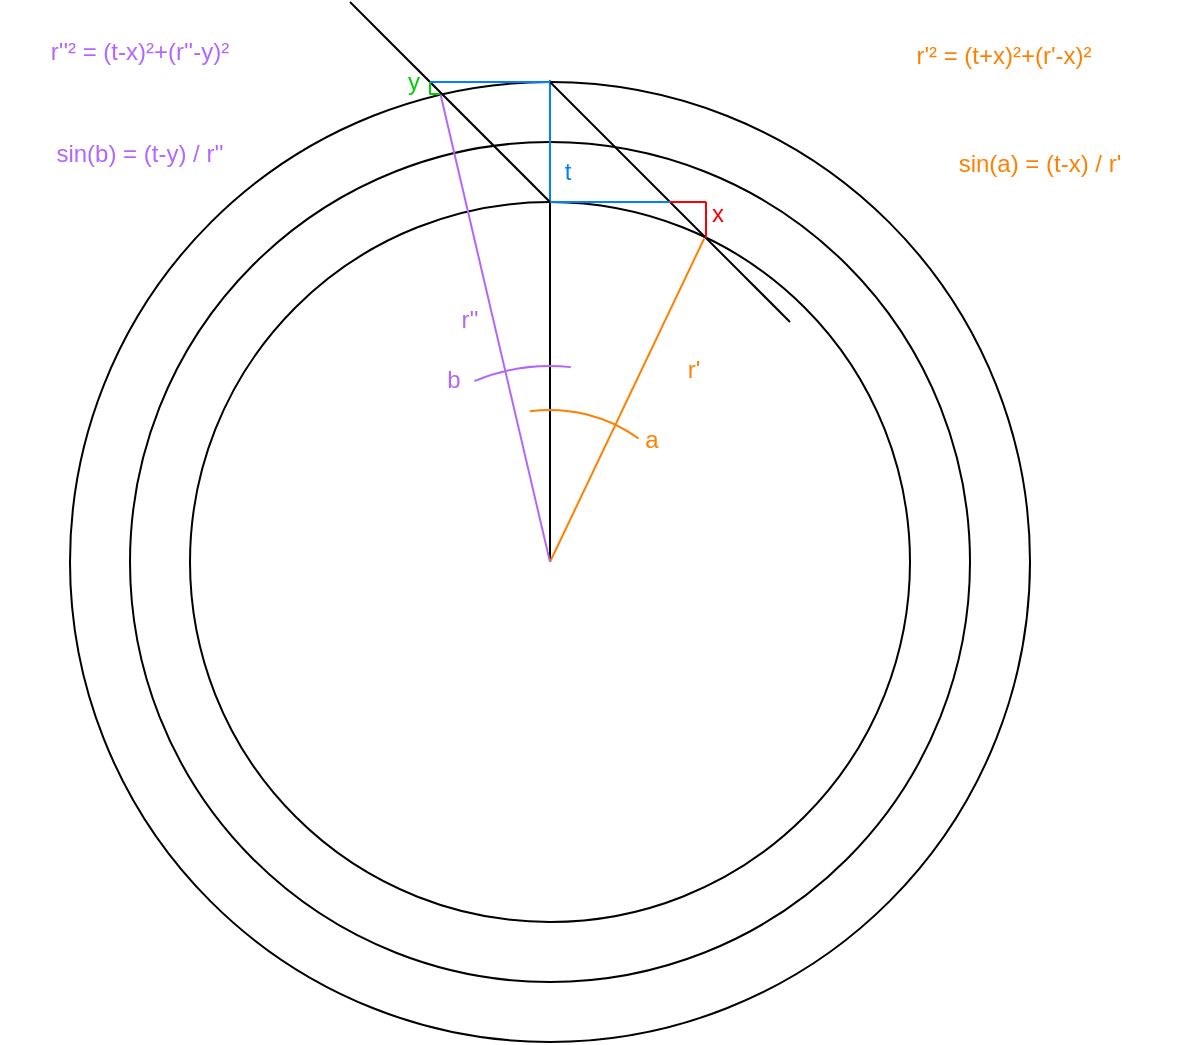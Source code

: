 <mxfile>
    <diagram id="nibq977Kll4PRza0osAM" name="Page-1">
        <mxGraphModel dx="447" dy="173" grid="0" gridSize="10" guides="1" tooltips="1" connect="1" arrows="1" fold="1" page="1" pageScale="1" pageWidth="827" pageHeight="1169" math="0" shadow="0">
            <root>
                <mxCell id="0"/>
                <mxCell id="1" parent="0"/>
                <mxCell id="2hWbYIq1Uc0OhP_mjoWG-4" value="" style="ellipse;whiteSpace=wrap;html=1;aspect=fixed;fillColor=none;" parent="1" vertex="1">
                    <mxGeometry x="120" y="120" width="480" height="480" as="geometry"/>
                </mxCell>
                <mxCell id="2hWbYIq1Uc0OhP_mjoWG-2" value="" style="ellipse;whiteSpace=wrap;html=1;aspect=fixed;fillColor=none;fontColor=#FF0000;" parent="1" vertex="1">
                    <mxGeometry x="150" y="150" width="420" height="420" as="geometry"/>
                </mxCell>
                <mxCell id="2hWbYIq1Uc0OhP_mjoWG-1" value="" style="ellipse;whiteSpace=wrap;html=1;aspect=fixed;fillColor=none;" parent="1" vertex="1">
                    <mxGeometry x="180" y="180" width="360" height="360" as="geometry"/>
                </mxCell>
                <mxCell id="2hWbYIq1Uc0OhP_mjoWG-3" value="" style="endArrow=none;html=1;rounded=0;entryX=0.5;entryY=0;entryDx=0;entryDy=0;strokeColor=#007FFF;" parent="1" target="2hWbYIq1Uc0OhP_mjoWG-1" edge="1">
                    <mxGeometry width="50" height="50" relative="1" as="geometry">
                        <mxPoint x="360" y="119" as="sourcePoint"/>
                        <mxPoint x="390" y="120" as="targetPoint"/>
                    </mxGeometry>
                </mxCell>
                <mxCell id="2hWbYIq1Uc0OhP_mjoWG-7" value="" style="endArrow=none;html=1;rounded=0;entryX=0.5;entryY=0;entryDx=0;entryDy=0;" parent="1" target="2hWbYIq1Uc0OhP_mjoWG-4" edge="1">
                    <mxGeometry width="50" height="50" relative="1" as="geometry">
                        <mxPoint x="480" y="240" as="sourcePoint"/>
                        <mxPoint x="510" y="260" as="targetPoint"/>
                    </mxGeometry>
                </mxCell>
                <mxCell id="2hWbYIq1Uc0OhP_mjoWG-8" value="" style="endArrow=none;html=1;rounded=0;" parent="1" edge="1">
                    <mxGeometry width="50" height="50" relative="1" as="geometry">
                        <mxPoint x="360" y="180" as="sourcePoint"/>
                        <mxPoint x="260" y="80" as="targetPoint"/>
                    </mxGeometry>
                </mxCell>
                <mxCell id="2hWbYIq1Uc0OhP_mjoWG-9" value="" style="endArrow=none;html=1;rounded=0;entryX=0.5;entryY=0;entryDx=0;entryDy=0;strokeColor=#007FFF;" parent="1" target="2hWbYIq1Uc0OhP_mjoWG-4" edge="1">
                    <mxGeometry width="50" height="50" relative="1" as="geometry">
                        <mxPoint x="300" y="120" as="sourcePoint"/>
                        <mxPoint x="350" y="130" as="targetPoint"/>
                    </mxGeometry>
                </mxCell>
                <mxCell id="2hWbYIq1Uc0OhP_mjoWG-15" value="" style="endArrow=none;html=1;rounded=0;entryX=0.5;entryY=0;entryDx=0;entryDy=0;" parent="1" target="2hWbYIq1Uc0OhP_mjoWG-1" edge="1">
                    <mxGeometry width="50" height="50" relative="1" as="geometry">
                        <mxPoint x="360" y="360" as="sourcePoint"/>
                        <mxPoint x="370" y="370" as="targetPoint"/>
                    </mxGeometry>
                </mxCell>
                <mxCell id="2hWbYIq1Uc0OhP_mjoWG-16" value="" style="endArrow=none;html=1;rounded=0;entryX=0.714;entryY=0.051;entryDx=0;entryDy=0;entryPerimeter=0;strokeColor=#FF8000;" parent="1" target="2hWbYIq1Uc0OhP_mjoWG-1" edge="1">
                    <mxGeometry width="50" height="50" relative="1" as="geometry">
                        <mxPoint x="360" y="360" as="sourcePoint"/>
                        <mxPoint x="370" y="190" as="targetPoint"/>
                    </mxGeometry>
                </mxCell>
                <mxCell id="2hWbYIq1Uc0OhP_mjoWG-17" value="" style="endArrow=none;html=1;rounded=0;entryX=0.386;entryY=0.013;entryDx=0;entryDy=0;entryPerimeter=0;strokeColor=#B266FF;" parent="1" target="2hWbYIq1Uc0OhP_mjoWG-4" edge="1">
                    <mxGeometry width="50" height="50" relative="1" as="geometry">
                        <mxPoint x="360" y="360" as="sourcePoint"/>
                        <mxPoint x="310" y="130" as="targetPoint"/>
                    </mxGeometry>
                </mxCell>
                <mxCell id="2hWbYIq1Uc0OhP_mjoWG-18" value="" style="endArrow=none;html=1;rounded=0;entryX=0.5;entryY=0;entryDx=0;entryDy=0;strokeColor=#007FFF;" parent="1" edge="1">
                    <mxGeometry width="50" height="50" relative="1" as="geometry">
                        <mxPoint x="360" y="180" as="sourcePoint"/>
                        <mxPoint x="420" y="180" as="targetPoint"/>
                    </mxGeometry>
                </mxCell>
                <mxCell id="2hWbYIq1Uc0OhP_mjoWG-19" value="" style="endArrow=none;html=1;rounded=0;strokeColor=#FF0000;" parent="1" edge="1">
                    <mxGeometry width="50" height="50" relative="1" as="geometry">
                        <mxPoint x="420" y="180" as="sourcePoint"/>
                        <mxPoint x="438" y="180" as="targetPoint"/>
                    </mxGeometry>
                </mxCell>
                <mxCell id="2hWbYIq1Uc0OhP_mjoWG-21" value="" style="endArrow=none;html=1;rounded=0;strokeColor=#FF0000;" parent="1" edge="1">
                    <mxGeometry width="50" height="50" relative="1" as="geometry">
                        <mxPoint x="438" y="180" as="sourcePoint"/>
                        <mxPoint x="438" y="198" as="targetPoint"/>
                    </mxGeometry>
                </mxCell>
                <mxCell id="2hWbYIq1Uc0OhP_mjoWG-23" value="" style="endArrow=none;html=1;rounded=0;strokeColor=#00CC00;entryX=0.375;entryY=0.013;entryDx=0;entryDy=0;entryPerimeter=0;" parent="1" target="2hWbYIq1Uc0OhP_mjoWG-4" edge="1">
                    <mxGeometry width="50" height="50" relative="1" as="geometry">
                        <mxPoint x="300" y="120" as="sourcePoint"/>
                        <mxPoint x="338" y="111" as="targetPoint"/>
                    </mxGeometry>
                </mxCell>
                <mxCell id="2hWbYIq1Uc0OhP_mjoWG-24" value="" style="endArrow=none;html=1;rounded=0;strokeColor=#00CC00;" parent="1" edge="1">
                    <mxGeometry width="50" height="50" relative="1" as="geometry">
                        <mxPoint x="300" y="126" as="sourcePoint"/>
                        <mxPoint x="305" y="126" as="targetPoint"/>
                    </mxGeometry>
                </mxCell>
                <mxCell id="2hWbYIq1Uc0OhP_mjoWG-25" value="" style="verticalLabelPosition=bottom;verticalAlign=top;html=1;shape=mxgraph.basic.arc;startAngle=0.937;endAngle=0.017;fillColor=none;strokeColor=#B266FF;" parent="1" vertex="1">
                    <mxGeometry x="262" y="262" width="196" height="196" as="geometry"/>
                </mxCell>
                <mxCell id="2hWbYIq1Uc0OhP_mjoWG-26" value="" style="verticalLabelPosition=bottom;verticalAlign=top;html=1;shape=mxgraph.basic.arc;startAngle=0.979;endAngle=0.099;fillColor=none;strokeColor=#FF8000;" parent="1" vertex="1">
                    <mxGeometry x="284" y="284" width="152" height="152" as="geometry"/>
                </mxCell>
                <mxCell id="2hWbYIq1Uc0OhP_mjoWG-27" value="a" style="text;html=1;strokeColor=none;fillColor=none;align=center;verticalAlign=middle;whiteSpace=wrap;rounded=0;fontColor=#FF8000;" parent="1" vertex="1">
                    <mxGeometry x="381" y="284" width="60" height="30" as="geometry"/>
                </mxCell>
                <mxCell id="2hWbYIq1Uc0OhP_mjoWG-32" value="&lt;font&gt;r'² = (t+x)²+(r'-x)²&lt;br&gt;&lt;/font&gt;" style="text;html=1;strokeColor=none;fillColor=none;align=center;verticalAlign=middle;whiteSpace=wrap;rounded=0;fontColor=#FF8000;" parent="1" vertex="1">
                    <mxGeometry x="517" y="92" width="140" height="30" as="geometry"/>
                </mxCell>
                <mxCell id="2hWbYIq1Uc0OhP_mjoWG-33" value="x" style="text;html=1;strokeColor=none;fillColor=none;align=center;verticalAlign=middle;whiteSpace=wrap;rounded=0;fontColor=#FF0000;" parent="1" vertex="1">
                    <mxGeometry x="414" y="171" width="60" height="30" as="geometry"/>
                </mxCell>
                <mxCell id="2hWbYIq1Uc0OhP_mjoWG-34" value="y" style="text;html=1;strokeColor=none;fillColor=none;align=center;verticalAlign=middle;whiteSpace=wrap;rounded=0;fontColor=#00CC00;" parent="1" vertex="1">
                    <mxGeometry x="262" y="105" width="60" height="30" as="geometry"/>
                </mxCell>
                <mxCell id="2hWbYIq1Uc0OhP_mjoWG-36" value="t" style="text;html=1;strokeColor=none;fillColor=none;align=center;verticalAlign=middle;whiteSpace=wrap;rounded=0;fontColor=#007FFF;" parent="1" vertex="1">
                    <mxGeometry x="339" y="150" width="60" height="30" as="geometry"/>
                </mxCell>
                <mxCell id="2hWbYIq1Uc0OhP_mjoWG-37" value="r''" style="text;html=1;strokeColor=none;fillColor=none;align=center;verticalAlign=middle;whiteSpace=wrap;rounded=0;fontColor=#B266FF;" parent="1" vertex="1">
                    <mxGeometry x="290" y="224" width="60" height="30" as="geometry"/>
                </mxCell>
                <mxCell id="2hWbYIq1Uc0OhP_mjoWG-38" value="r'" style="text;html=1;strokeColor=none;fillColor=none;align=center;verticalAlign=middle;whiteSpace=wrap;rounded=0;fontColor=#FF8000;" parent="1" vertex="1">
                    <mxGeometry x="402" y="249" width="60" height="30" as="geometry"/>
                </mxCell>
                <mxCell id="2hWbYIq1Uc0OhP_mjoWG-39" value="b" style="text;html=1;strokeColor=none;fillColor=none;align=center;verticalAlign=middle;whiteSpace=wrap;rounded=0;fontColor=#B266FF;" parent="1" vertex="1">
                    <mxGeometry x="282" y="254" width="60" height="30" as="geometry"/>
                </mxCell>
                <mxCell id="2hWbYIq1Uc0OhP_mjoWG-40" value="&lt;font&gt;r''² = (t-x)²+(r''-y)²&lt;br&gt;&lt;/font&gt;" style="text;html=1;strokeColor=none;fillColor=none;align=center;verticalAlign=middle;whiteSpace=wrap;rounded=0;fontColor=#B266FF;" parent="1" vertex="1">
                    <mxGeometry x="85" y="90" width="140" height="30" as="geometry"/>
                </mxCell>
                <mxCell id="2hWbYIq1Uc0OhP_mjoWG-41" value="&lt;font&gt;sin(b) = (t-y) / r''&lt;br&gt;&lt;/font&gt;" style="text;html=1;strokeColor=none;fillColor=none;align=center;verticalAlign=middle;whiteSpace=wrap;rounded=0;fontColor=#B266FF;" parent="1" vertex="1">
                    <mxGeometry x="85" y="141" width="140" height="30" as="geometry"/>
                </mxCell>
                <mxCell id="2hWbYIq1Uc0OhP_mjoWG-42" value="&lt;font&gt;sin(a) = (t-x) / r'&lt;br&gt;&lt;/font&gt;" style="text;html=1;strokeColor=none;fillColor=none;align=center;verticalAlign=middle;whiteSpace=wrap;rounded=0;fontColor=#FF8000;" parent="1" vertex="1">
                    <mxGeometry x="535" y="146" width="140" height="30" as="geometry"/>
                </mxCell>
            </root>
        </mxGraphModel>
    </diagram>
</mxfile>